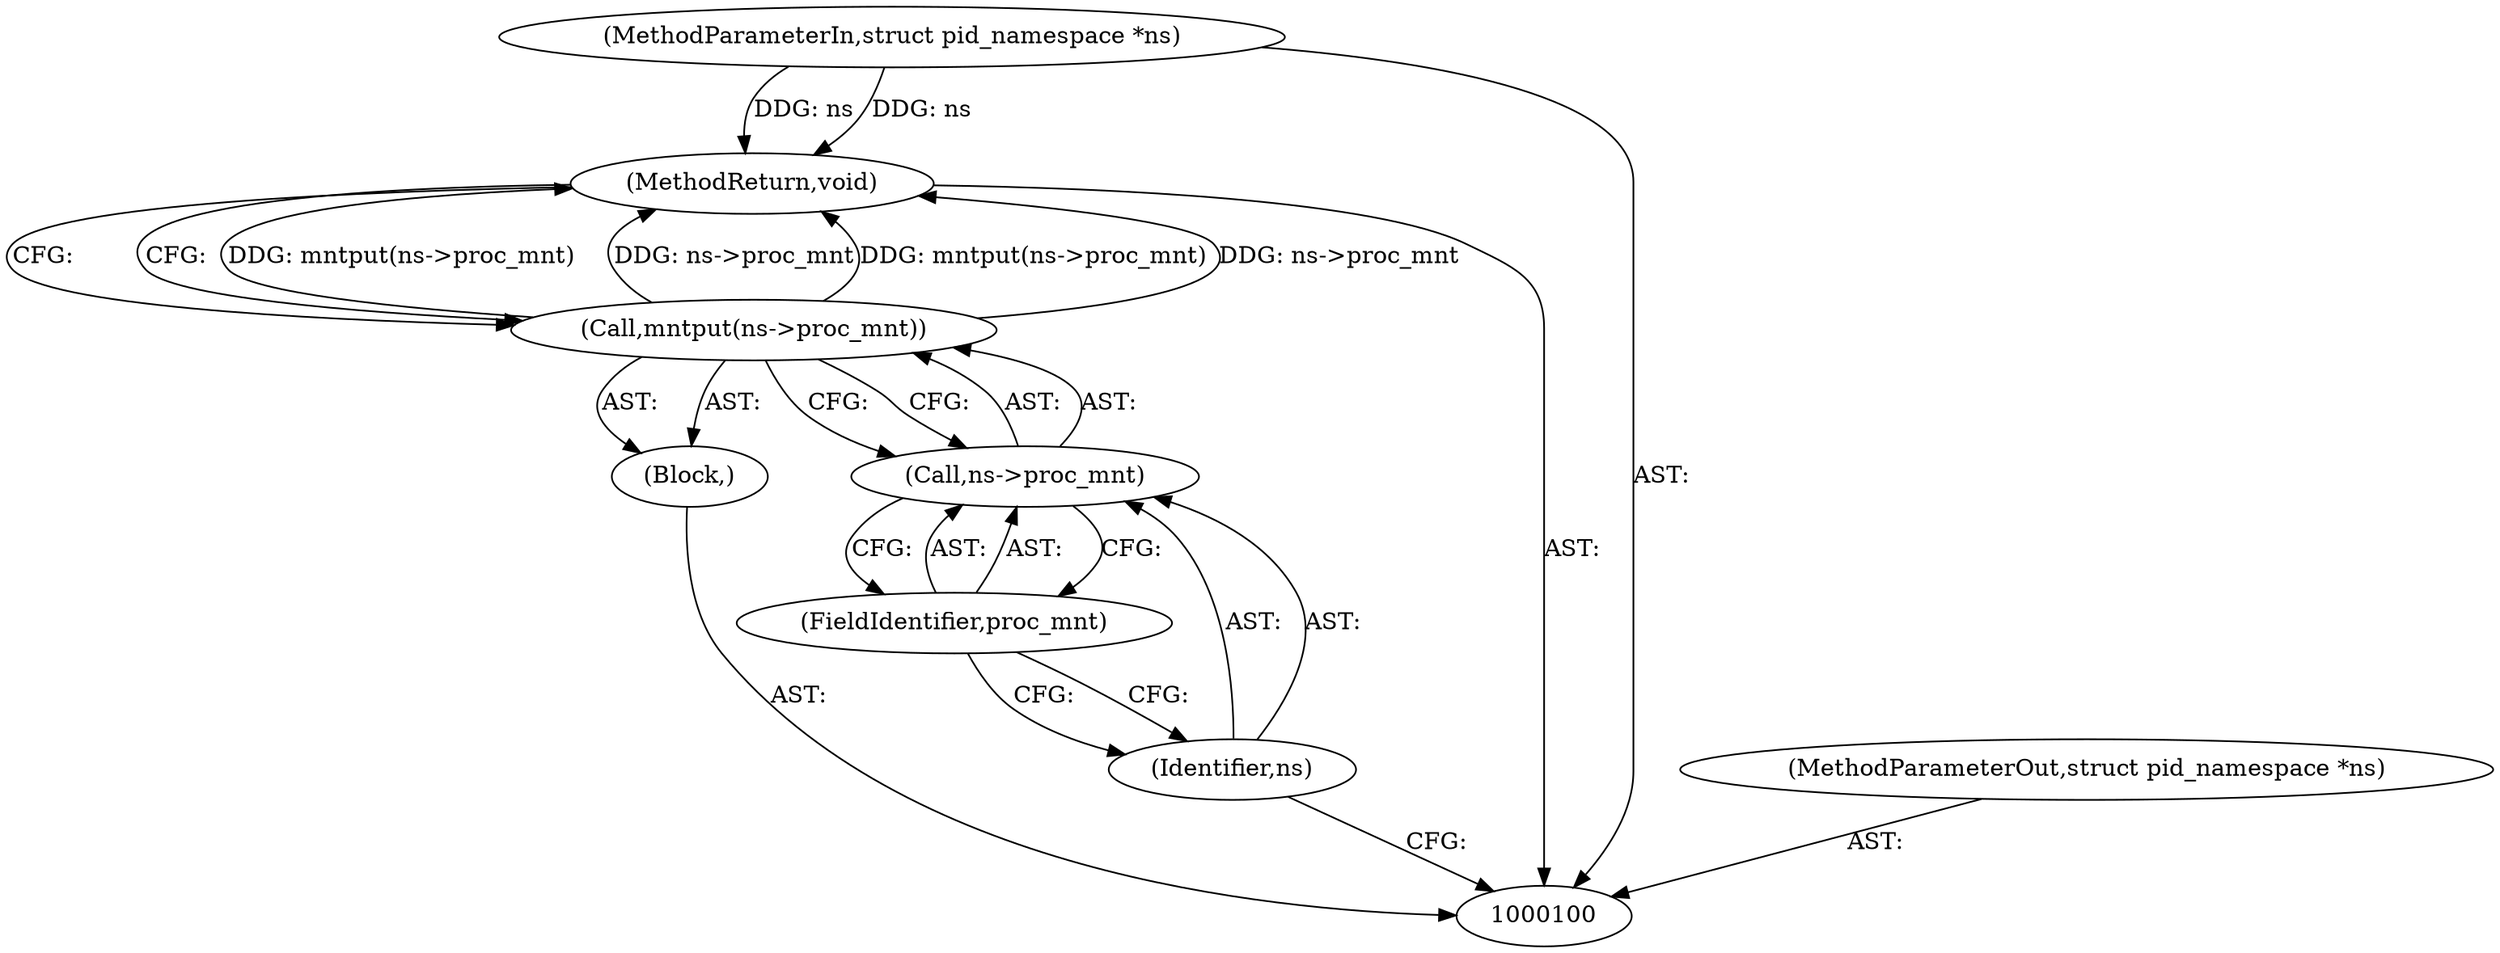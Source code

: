 digraph "1_linux_905ad269c55fc62bee3da29f7b1d1efeba8aa1e1" {
"1000107" [label="(MethodReturn,void)"];
"1000101" [label="(MethodParameterIn,struct pid_namespace *ns)"];
"1000120" [label="(MethodParameterOut,struct pid_namespace *ns)"];
"1000102" [label="(Block,)"];
"1000103" [label="(Call,mntput(ns->proc_mnt))"];
"1000106" [label="(FieldIdentifier,proc_mnt)"];
"1000104" [label="(Call,ns->proc_mnt)"];
"1000105" [label="(Identifier,ns)"];
"1000107" -> "1000100"  [label="AST: "];
"1000107" -> "1000103"  [label="CFG: "];
"1000103" -> "1000107"  [label="DDG: mntput(ns->proc_mnt)"];
"1000103" -> "1000107"  [label="DDG: ns->proc_mnt"];
"1000101" -> "1000107"  [label="DDG: ns"];
"1000101" -> "1000100"  [label="AST: "];
"1000101" -> "1000107"  [label="DDG: ns"];
"1000120" -> "1000100"  [label="AST: "];
"1000102" -> "1000100"  [label="AST: "];
"1000103" -> "1000102"  [label="AST: "];
"1000103" -> "1000102"  [label="AST: "];
"1000103" -> "1000104"  [label="CFG: "];
"1000104" -> "1000103"  [label="AST: "];
"1000107" -> "1000103"  [label="CFG: "];
"1000103" -> "1000107"  [label="DDG: mntput(ns->proc_mnt)"];
"1000103" -> "1000107"  [label="DDG: ns->proc_mnt"];
"1000106" -> "1000104"  [label="AST: "];
"1000106" -> "1000105"  [label="CFG: "];
"1000104" -> "1000106"  [label="CFG: "];
"1000104" -> "1000103"  [label="AST: "];
"1000104" -> "1000106"  [label="CFG: "];
"1000105" -> "1000104"  [label="AST: "];
"1000106" -> "1000104"  [label="AST: "];
"1000103" -> "1000104"  [label="CFG: "];
"1000105" -> "1000104"  [label="AST: "];
"1000105" -> "1000100"  [label="CFG: "];
"1000106" -> "1000105"  [label="CFG: "];
}
